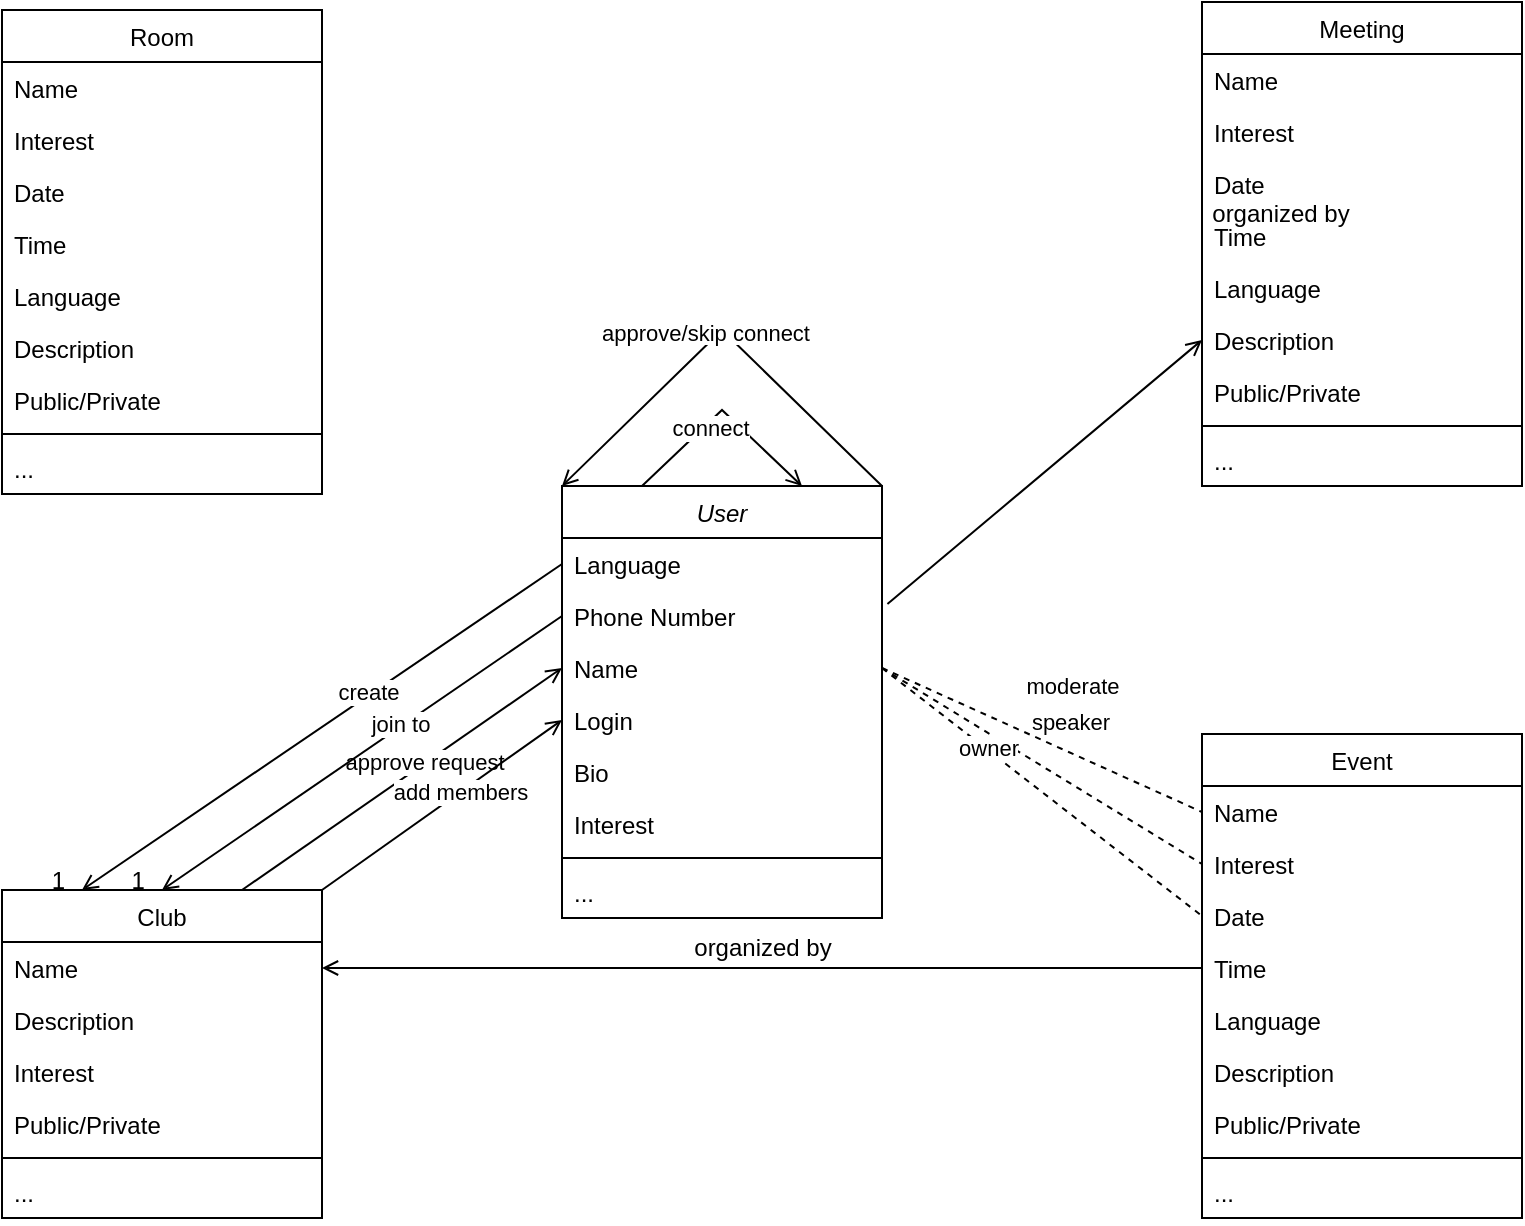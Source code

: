 <mxfile version="22.0.8" type="github">
  <diagram id="C5RBs43oDa-KdzZeNtuy" name="Page-1">
    <mxGraphModel dx="1034" dy="1601" grid="1" gridSize="10" guides="1" tooltips="1" connect="1" arrows="1" fold="1" page="1" pageScale="1" pageWidth="827" pageHeight="1169" math="0" shadow="0">
      <root>
        <mxCell id="WIyWlLk6GJQsqaUBKTNV-0" />
        <mxCell id="WIyWlLk6GJQsqaUBKTNV-1" parent="WIyWlLk6GJQsqaUBKTNV-0" />
        <mxCell id="zkfFHV4jXpPFQw0GAbJ--0" value="User" style="swimlane;fontStyle=2;align=center;verticalAlign=top;childLayout=stackLayout;horizontal=1;startSize=26;horizontalStack=0;resizeParent=1;resizeLast=0;collapsible=1;marginBottom=0;rounded=0;shadow=0;strokeWidth=1;" parent="WIyWlLk6GJQsqaUBKTNV-1" vertex="1">
          <mxGeometry x="320" y="38" width="160" height="216" as="geometry">
            <mxRectangle x="230" y="140" width="160" height="26" as="alternateBounds" />
          </mxGeometry>
        </mxCell>
        <mxCell id="zkfFHV4jXpPFQw0GAbJ--1" value="Language" style="text;align=left;verticalAlign=top;spacingLeft=4;spacingRight=4;overflow=hidden;rotatable=0;points=[[0,0.5],[1,0.5]];portConstraint=eastwest;" parent="zkfFHV4jXpPFQw0GAbJ--0" vertex="1">
          <mxGeometry y="26" width="160" height="26" as="geometry" />
        </mxCell>
        <mxCell id="dwXVUMRsdK6pNkZCPeb2-1" value="Phone Number" style="text;align=left;verticalAlign=top;spacingLeft=4;spacingRight=4;overflow=hidden;rotatable=0;points=[[0,0.5],[1,0.5]];portConstraint=eastwest;rounded=0;shadow=0;html=0;" vertex="1" parent="zkfFHV4jXpPFQw0GAbJ--0">
          <mxGeometry y="52" width="160" height="26" as="geometry" />
        </mxCell>
        <mxCell id="dwXVUMRsdK6pNkZCPeb2-2" value="Name" style="text;align=left;verticalAlign=top;spacingLeft=4;spacingRight=4;overflow=hidden;rotatable=0;points=[[0,0.5],[1,0.5]];portConstraint=eastwest;rounded=0;shadow=0;html=0;" vertex="1" parent="zkfFHV4jXpPFQw0GAbJ--0">
          <mxGeometry y="78" width="160" height="26" as="geometry" />
        </mxCell>
        <mxCell id="dwXVUMRsdK6pNkZCPeb2-74" value="Login" style="text;align=left;verticalAlign=top;spacingLeft=4;spacingRight=4;overflow=hidden;rotatable=0;points=[[0,0.5],[1,0.5]];portConstraint=eastwest;rounded=0;shadow=0;html=0;" vertex="1" parent="zkfFHV4jXpPFQw0GAbJ--0">
          <mxGeometry y="104" width="160" height="26" as="geometry" />
        </mxCell>
        <mxCell id="dwXVUMRsdK6pNkZCPeb2-73" value="Bio" style="text;align=left;verticalAlign=top;spacingLeft=4;spacingRight=4;overflow=hidden;rotatable=0;points=[[0,0.5],[1,0.5]];portConstraint=eastwest;rounded=0;shadow=0;html=0;" vertex="1" parent="zkfFHV4jXpPFQw0GAbJ--0">
          <mxGeometry y="130" width="160" height="26" as="geometry" />
        </mxCell>
        <mxCell id="zkfFHV4jXpPFQw0GAbJ--2" value="Interest" style="text;align=left;verticalAlign=top;spacingLeft=4;spacingRight=4;overflow=hidden;rotatable=0;points=[[0,0.5],[1,0.5]];portConstraint=eastwest;rounded=0;shadow=0;html=0;" parent="zkfFHV4jXpPFQw0GAbJ--0" vertex="1">
          <mxGeometry y="156" width="160" height="26" as="geometry" />
        </mxCell>
        <mxCell id="zkfFHV4jXpPFQw0GAbJ--4" value="" style="line;html=1;strokeWidth=1;align=left;verticalAlign=middle;spacingTop=-1;spacingLeft=3;spacingRight=3;rotatable=0;labelPosition=right;points=[];portConstraint=eastwest;" parent="zkfFHV4jXpPFQw0GAbJ--0" vertex="1">
          <mxGeometry y="182" width="160" height="8" as="geometry" />
        </mxCell>
        <mxCell id="dwXVUMRsdK6pNkZCPeb2-62" value="..." style="text;align=left;verticalAlign=top;spacingLeft=4;spacingRight=4;overflow=hidden;rotatable=0;points=[[0,0.5],[1,0.5]];portConstraint=eastwest;" vertex="1" parent="zkfFHV4jXpPFQw0GAbJ--0">
          <mxGeometry y="190" width="160" height="26" as="geometry" />
        </mxCell>
        <mxCell id="zkfFHV4jXpPFQw0GAbJ--17" value="Event" style="swimlane;fontStyle=0;align=center;verticalAlign=top;childLayout=stackLayout;horizontal=1;startSize=26;horizontalStack=0;resizeParent=1;resizeLast=0;collapsible=1;marginBottom=0;rounded=0;shadow=0;strokeWidth=1;" parent="WIyWlLk6GJQsqaUBKTNV-1" vertex="1">
          <mxGeometry x="640" y="162" width="160" height="242" as="geometry">
            <mxRectangle x="550" y="140" width="160" height="26" as="alternateBounds" />
          </mxGeometry>
        </mxCell>
        <mxCell id="zkfFHV4jXpPFQw0GAbJ--19" value="Name" style="text;align=left;verticalAlign=top;spacingLeft=4;spacingRight=4;overflow=hidden;rotatable=0;points=[[0,0.5],[1,0.5]];portConstraint=eastwest;rounded=0;shadow=0;html=0;" parent="zkfFHV4jXpPFQw0GAbJ--17" vertex="1">
          <mxGeometry y="26" width="160" height="26" as="geometry" />
        </mxCell>
        <mxCell id="zkfFHV4jXpPFQw0GAbJ--18" value="Interest" style="text;align=left;verticalAlign=top;spacingLeft=4;spacingRight=4;overflow=hidden;rotatable=0;points=[[0,0.5],[1,0.5]];portConstraint=eastwest;" parent="zkfFHV4jXpPFQw0GAbJ--17" vertex="1">
          <mxGeometry y="52" width="160" height="26" as="geometry" />
        </mxCell>
        <mxCell id="zkfFHV4jXpPFQw0GAbJ--20" value="Date" style="text;align=left;verticalAlign=top;spacingLeft=4;spacingRight=4;overflow=hidden;rotatable=0;points=[[0,0.5],[1,0.5]];portConstraint=eastwest;rounded=0;shadow=0;html=0;" parent="zkfFHV4jXpPFQw0GAbJ--17" vertex="1">
          <mxGeometry y="78" width="160" height="26" as="geometry" />
        </mxCell>
        <mxCell id="zkfFHV4jXpPFQw0GAbJ--21" value="Time" style="text;align=left;verticalAlign=top;spacingLeft=4;spacingRight=4;overflow=hidden;rotatable=0;points=[[0,0.5],[1,0.5]];portConstraint=eastwest;rounded=0;shadow=0;html=0;" parent="zkfFHV4jXpPFQw0GAbJ--17" vertex="1">
          <mxGeometry y="104" width="160" height="26" as="geometry" />
        </mxCell>
        <mxCell id="zkfFHV4jXpPFQw0GAbJ--22" value="Language" style="text;align=left;verticalAlign=top;spacingLeft=4;spacingRight=4;overflow=hidden;rotatable=0;points=[[0,0.5],[1,0.5]];portConstraint=eastwest;rounded=0;shadow=0;html=0;" parent="zkfFHV4jXpPFQw0GAbJ--17" vertex="1">
          <mxGeometry y="130" width="160" height="26" as="geometry" />
        </mxCell>
        <mxCell id="dwXVUMRsdK6pNkZCPeb2-18" value="Description" style="text;align=left;verticalAlign=top;spacingLeft=4;spacingRight=4;overflow=hidden;rotatable=0;points=[[0,0.5],[1,0.5]];portConstraint=eastwest;rounded=0;shadow=0;html=0;" vertex="1" parent="zkfFHV4jXpPFQw0GAbJ--17">
          <mxGeometry y="156" width="160" height="26" as="geometry" />
        </mxCell>
        <mxCell id="dwXVUMRsdK6pNkZCPeb2-17" value="Public/Private" style="text;align=left;verticalAlign=top;spacingLeft=4;spacingRight=4;overflow=hidden;rotatable=0;points=[[0,0.5],[1,0.5]];portConstraint=eastwest;rounded=0;shadow=0;html=0;" vertex="1" parent="zkfFHV4jXpPFQw0GAbJ--17">
          <mxGeometry y="182" width="160" height="26" as="geometry" />
        </mxCell>
        <mxCell id="zkfFHV4jXpPFQw0GAbJ--23" value="" style="line;html=1;strokeWidth=1;align=left;verticalAlign=middle;spacingTop=-1;spacingLeft=3;spacingRight=3;rotatable=0;labelPosition=right;points=[];portConstraint=eastwest;" parent="zkfFHV4jXpPFQw0GAbJ--17" vertex="1">
          <mxGeometry y="208" width="160" height="8" as="geometry" />
        </mxCell>
        <mxCell id="zkfFHV4jXpPFQw0GAbJ--24" value="..." style="text;align=left;verticalAlign=top;spacingLeft=4;spacingRight=4;overflow=hidden;rotatable=0;points=[[0,0.5],[1,0.5]];portConstraint=eastwest;" parent="zkfFHV4jXpPFQw0GAbJ--17" vertex="1">
          <mxGeometry y="216" width="160" height="26" as="geometry" />
        </mxCell>
        <mxCell id="4vkxwj0buOBXLcgbFXKo-0" value="" style="endArrow=open;shadow=0;strokeWidth=1;rounded=0;endFill=1;elbow=horizontal;entryX=1;entryY=0.5;entryDx=0;entryDy=0;exitX=0;exitY=0.5;exitDx=0;exitDy=0;" parent="WIyWlLk6GJQsqaUBKTNV-1" source="zkfFHV4jXpPFQw0GAbJ--21" target="4vkxwj0buOBXLcgbFXKo-8" edge="1">
          <mxGeometry x="0.5" y="41" relative="1" as="geometry">
            <mxPoint x="480" y="400" as="sourcePoint" />
            <mxPoint x="610" y="250.001" as="targetPoint" />
            <mxPoint x="-40" y="32" as="offset" />
          </mxGeometry>
        </mxCell>
        <mxCell id="4vkxwj0buOBXLcgbFXKo-1" value="" style="resizable=0;align=left;verticalAlign=bottom;labelBackgroundColor=none;fontSize=12;" parent="4vkxwj0buOBXLcgbFXKo-0" connectable="0" vertex="1">
          <mxGeometry x="-1" relative="1" as="geometry">
            <mxPoint y="4" as="offset" />
          </mxGeometry>
        </mxCell>
        <mxCell id="4vkxwj0buOBXLcgbFXKo-3" value="organized by" style="text;html=1;resizable=0;points=[];;align=center;verticalAlign=middle;labelBackgroundColor=none;rounded=0;shadow=0;strokeWidth=1;fontSize=12;" parent="4vkxwj0buOBXLcgbFXKo-0" vertex="1" connectable="0">
          <mxGeometry x="0.5" y="49" relative="1" as="geometry">
            <mxPoint x="110" y="-59" as="offset" />
          </mxGeometry>
        </mxCell>
        <mxCell id="4vkxwj0buOBXLcgbFXKo-7" value="Club" style="swimlane;fontStyle=0;align=center;verticalAlign=top;childLayout=stackLayout;horizontal=1;startSize=26;horizontalStack=0;resizeParent=1;resizeLast=0;collapsible=1;marginBottom=0;rounded=0;shadow=0;strokeWidth=1;" parent="WIyWlLk6GJQsqaUBKTNV-1" vertex="1">
          <mxGeometry x="40" y="240" width="160" height="164" as="geometry">
            <mxRectangle x="-130" y="30" width="160" height="26" as="alternateBounds" />
          </mxGeometry>
        </mxCell>
        <mxCell id="4vkxwj0buOBXLcgbFXKo-8" value="Name" style="text;align=left;verticalAlign=top;spacingLeft=4;spacingRight=4;overflow=hidden;rotatable=0;points=[[0,0.5],[1,0.5]];portConstraint=eastwest;" parent="4vkxwj0buOBXLcgbFXKo-7" vertex="1">
          <mxGeometry y="26" width="160" height="26" as="geometry" />
        </mxCell>
        <mxCell id="dwXVUMRsdK6pNkZCPeb2-19" value="Description" style="text;align=left;verticalAlign=top;spacingLeft=4;spacingRight=4;overflow=hidden;rotatable=0;points=[[0,0.5],[1,0.5]];portConstraint=eastwest;rounded=0;shadow=0;html=0;" vertex="1" parent="4vkxwj0buOBXLcgbFXKo-7">
          <mxGeometry y="52" width="160" height="26" as="geometry" />
        </mxCell>
        <mxCell id="dwXVUMRsdK6pNkZCPeb2-26" value="Interest" style="text;align=left;verticalAlign=top;spacingLeft=4;spacingRight=4;overflow=hidden;rotatable=0;points=[[0,0.5],[1,0.5]];portConstraint=eastwest;rounded=0;shadow=0;html=0;" vertex="1" parent="4vkxwj0buOBXLcgbFXKo-7">
          <mxGeometry y="78" width="160" height="26" as="geometry" />
        </mxCell>
        <mxCell id="4vkxwj0buOBXLcgbFXKo-9" value="Public/Private" style="text;align=left;verticalAlign=top;spacingLeft=4;spacingRight=4;overflow=hidden;rotatable=0;points=[[0,0.5],[1,0.5]];portConstraint=eastwest;rounded=0;shadow=0;html=0;" parent="4vkxwj0buOBXLcgbFXKo-7" vertex="1">
          <mxGeometry y="104" width="160" height="26" as="geometry" />
        </mxCell>
        <mxCell id="4vkxwj0buOBXLcgbFXKo-13" value="" style="line;html=1;strokeWidth=1;align=left;verticalAlign=middle;spacingTop=-1;spacingLeft=3;spacingRight=3;rotatable=0;labelPosition=right;points=[];portConstraint=eastwest;" parent="4vkxwj0buOBXLcgbFXKo-7" vertex="1">
          <mxGeometry y="130" width="160" height="8" as="geometry" />
        </mxCell>
        <mxCell id="4vkxwj0buOBXLcgbFXKo-14" value="..." style="text;align=left;verticalAlign=top;spacingLeft=4;spacingRight=4;overflow=hidden;rotatable=0;points=[[0,0.5],[1,0.5]];portConstraint=eastwest;" parent="4vkxwj0buOBXLcgbFXKo-7" vertex="1">
          <mxGeometry y="138" width="160" height="26" as="geometry" />
        </mxCell>
        <mxCell id="4vkxwj0buOBXLcgbFXKo-15" value="" style="endArrow=open;shadow=0;strokeWidth=1;rounded=0;endFill=1;elbow=horizontal;entryX=0;entryY=0.5;entryDx=0;entryDy=0;exitX=0.75;exitY=0;exitDx=0;exitDy=0;" parent="WIyWlLk6GJQsqaUBKTNV-1" source="4vkxwj0buOBXLcgbFXKo-7" target="dwXVUMRsdK6pNkZCPeb2-2" edge="1">
          <mxGeometry x="0.5" y="41" relative="1" as="geometry">
            <mxPoint x="140" y="215" as="sourcePoint" />
            <mxPoint x="330" y="120" as="targetPoint" />
            <mxPoint x="-40" y="32" as="offset" />
          </mxGeometry>
        </mxCell>
        <mxCell id="4vkxwj0buOBXLcgbFXKo-19" value="approve request" style="edgeLabel;html=1;align=center;verticalAlign=middle;resizable=0;points=[];" parent="4vkxwj0buOBXLcgbFXKo-15" vertex="1" connectable="0">
          <mxGeometry x="0.147" y="1" relative="1" as="geometry">
            <mxPoint as="offset" />
          </mxGeometry>
        </mxCell>
        <mxCell id="4vkxwj0buOBXLcgbFXKo-20" value="" style="endArrow=open;shadow=0;strokeWidth=1;rounded=0;endFill=1;elbow=horizontal;entryX=0.25;entryY=0;entryDx=0;entryDy=0;exitX=0;exitY=0.5;exitDx=0;exitDy=0;" parent="WIyWlLk6GJQsqaUBKTNV-1" source="zkfFHV4jXpPFQw0GAbJ--1" target="4vkxwj0buOBXLcgbFXKo-7" edge="1">
          <mxGeometry x="0.5" y="41" relative="1" as="geometry">
            <mxPoint x="290" y="90" as="sourcePoint" />
            <mxPoint x="90" y="120" as="targetPoint" />
            <mxPoint x="-40" y="32" as="offset" />
          </mxGeometry>
        </mxCell>
        <mxCell id="4vkxwj0buOBXLcgbFXKo-21" value="" style="resizable=0;align=left;verticalAlign=bottom;labelBackgroundColor=none;fontSize=12;" parent="4vkxwj0buOBXLcgbFXKo-20" connectable="0" vertex="1">
          <mxGeometry x="-1" relative="1" as="geometry">
            <mxPoint y="4" as="offset" />
          </mxGeometry>
        </mxCell>
        <mxCell id="4vkxwj0buOBXLcgbFXKo-22" value="1" style="resizable=0;align=right;verticalAlign=bottom;labelBackgroundColor=none;fontSize=12;" parent="4vkxwj0buOBXLcgbFXKo-20" connectable="0" vertex="1">
          <mxGeometry x="1" relative="1" as="geometry">
            <mxPoint x="-7" y="4" as="offset" />
          </mxGeometry>
        </mxCell>
        <mxCell id="4vkxwj0buOBXLcgbFXKo-25" value="create" style="edgeLabel;html=1;align=center;verticalAlign=middle;resizable=0;points=[];" parent="4vkxwj0buOBXLcgbFXKo-20" vertex="1" connectable="0">
          <mxGeometry x="-0.196" y="-2" relative="1" as="geometry">
            <mxPoint as="offset" />
          </mxGeometry>
        </mxCell>
        <mxCell id="dwXVUMRsdK6pNkZCPeb2-11" value="" style="endArrow=none;dashed=1;html=1;rounded=0;exitX=1;exitY=0.5;exitDx=0;exitDy=0;entryX=0;entryY=0.5;entryDx=0;entryDy=0;" edge="1" parent="WIyWlLk6GJQsqaUBKTNV-1" source="dwXVUMRsdK6pNkZCPeb2-2" target="zkfFHV4jXpPFQw0GAbJ--19">
          <mxGeometry width="50" height="50" relative="1" as="geometry">
            <mxPoint x="520" y="90" as="sourcePoint" />
            <mxPoint x="570" y="160" as="targetPoint" />
          </mxGeometry>
        </mxCell>
        <mxCell id="dwXVUMRsdK6pNkZCPeb2-12" value="moderate" style="edgeLabel;html=1;align=center;verticalAlign=middle;resizable=0;points=[];" vertex="1" connectable="0" parent="dwXVUMRsdK6pNkZCPeb2-11">
          <mxGeometry x="-0.353" y="1" relative="1" as="geometry">
            <mxPoint x="42" y="-14" as="offset" />
          </mxGeometry>
        </mxCell>
        <mxCell id="dwXVUMRsdK6pNkZCPeb2-13" value="" style="endArrow=none;dashed=1;html=1;rounded=0;entryX=0;entryY=0.5;entryDx=0;entryDy=0;exitX=1;exitY=0.5;exitDx=0;exitDy=0;" edge="1" parent="WIyWlLk6GJQsqaUBKTNV-1" source="dwXVUMRsdK6pNkZCPeb2-2" target="zkfFHV4jXpPFQw0GAbJ--18">
          <mxGeometry width="50" height="50" relative="1" as="geometry">
            <mxPoint x="470" y="130" as="sourcePoint" />
            <mxPoint x="580" y="188" as="targetPoint" />
          </mxGeometry>
        </mxCell>
        <mxCell id="dwXVUMRsdK6pNkZCPeb2-14" value="speaker" style="edgeLabel;html=1;align=center;verticalAlign=middle;resizable=0;points=[];" vertex="1" connectable="0" parent="dwXVUMRsdK6pNkZCPeb2-13">
          <mxGeometry x="-0.353" y="1" relative="1" as="geometry">
            <mxPoint x="42" y="-4" as="offset" />
          </mxGeometry>
        </mxCell>
        <mxCell id="dwXVUMRsdK6pNkZCPeb2-15" value="" style="endArrow=none;dashed=1;html=1;rounded=0;exitX=1;exitY=0.5;exitDx=0;exitDy=0;entryX=0;entryY=0.5;entryDx=0;entryDy=0;" edge="1" parent="WIyWlLk6GJQsqaUBKTNV-1" source="dwXVUMRsdK6pNkZCPeb2-2" target="zkfFHV4jXpPFQw0GAbJ--20">
          <mxGeometry width="50" height="50" relative="1" as="geometry">
            <mxPoint x="480" y="170" as="sourcePoint" />
            <mxPoint x="580" y="208" as="targetPoint" />
          </mxGeometry>
        </mxCell>
        <mxCell id="dwXVUMRsdK6pNkZCPeb2-16" value="owner" style="edgeLabel;html=1;align=center;verticalAlign=middle;resizable=0;points=[];" vertex="1" connectable="0" parent="dwXVUMRsdK6pNkZCPeb2-15">
          <mxGeometry x="-0.353" y="1" relative="1" as="geometry">
            <mxPoint as="offset" />
          </mxGeometry>
        </mxCell>
        <mxCell id="dwXVUMRsdK6pNkZCPeb2-27" value="" style="endArrow=open;shadow=0;strokeWidth=1;rounded=0;endFill=1;elbow=horizontal;exitX=0;exitY=0.5;exitDx=0;exitDy=0;entryX=0.5;entryY=0;entryDx=0;entryDy=0;" edge="1" parent="WIyWlLk6GJQsqaUBKTNV-1" source="dwXVUMRsdK6pNkZCPeb2-1" target="4vkxwj0buOBXLcgbFXKo-7">
          <mxGeometry x="0.5" y="41" relative="1" as="geometry">
            <mxPoint x="330" y="100" as="sourcePoint" />
            <mxPoint x="140" y="200" as="targetPoint" />
            <mxPoint x="-40" y="32" as="offset" />
          </mxGeometry>
        </mxCell>
        <mxCell id="dwXVUMRsdK6pNkZCPeb2-28" value="" style="resizable=0;align=left;verticalAlign=bottom;labelBackgroundColor=none;fontSize=12;" connectable="0" vertex="1" parent="dwXVUMRsdK6pNkZCPeb2-27">
          <mxGeometry x="-1" relative="1" as="geometry">
            <mxPoint y="4" as="offset" />
          </mxGeometry>
        </mxCell>
        <mxCell id="dwXVUMRsdK6pNkZCPeb2-29" value="1" style="resizable=0;align=right;verticalAlign=bottom;labelBackgroundColor=none;fontSize=12;" connectable="0" vertex="1" parent="dwXVUMRsdK6pNkZCPeb2-27">
          <mxGeometry x="1" relative="1" as="geometry">
            <mxPoint x="-7" y="4" as="offset" />
          </mxGeometry>
        </mxCell>
        <mxCell id="dwXVUMRsdK6pNkZCPeb2-30" value="join to" style="edgeLabel;html=1;align=center;verticalAlign=middle;resizable=0;points=[];" vertex="1" connectable="0" parent="dwXVUMRsdK6pNkZCPeb2-27">
          <mxGeometry x="-0.196" y="-2" relative="1" as="geometry">
            <mxPoint as="offset" />
          </mxGeometry>
        </mxCell>
        <mxCell id="dwXVUMRsdK6pNkZCPeb2-32" value="" style="endArrow=open;shadow=0;strokeWidth=1;rounded=0;endFill=1;elbow=horizontal;exitX=1;exitY=0;exitDx=0;exitDy=0;entryX=0;entryY=0.5;entryDx=0;entryDy=0;" edge="1" parent="WIyWlLk6GJQsqaUBKTNV-1" source="4vkxwj0buOBXLcgbFXKo-7" target="dwXVUMRsdK6pNkZCPeb2-74">
          <mxGeometry x="0.5" y="41" relative="1" as="geometry">
            <mxPoint x="220" y="200" as="sourcePoint" />
            <mxPoint x="319" y="148" as="targetPoint" />
            <mxPoint x="-40" y="32" as="offset" />
          </mxGeometry>
        </mxCell>
        <mxCell id="dwXVUMRsdK6pNkZCPeb2-33" value="add members" style="edgeLabel;html=1;align=center;verticalAlign=middle;resizable=0;points=[];" vertex="1" connectable="0" parent="dwXVUMRsdK6pNkZCPeb2-32">
          <mxGeometry x="0.147" y="1" relative="1" as="geometry">
            <mxPoint as="offset" />
          </mxGeometry>
        </mxCell>
        <mxCell id="dwXVUMRsdK6pNkZCPeb2-34" value="Meeting" style="swimlane;fontStyle=0;align=center;verticalAlign=top;childLayout=stackLayout;horizontal=1;startSize=26;horizontalStack=0;resizeParent=1;resizeLast=0;collapsible=1;marginBottom=0;rounded=0;shadow=0;strokeWidth=1;" vertex="1" parent="WIyWlLk6GJQsqaUBKTNV-1">
          <mxGeometry x="640" y="-204" width="160" height="242" as="geometry">
            <mxRectangle x="550" y="140" width="160" height="26" as="alternateBounds" />
          </mxGeometry>
        </mxCell>
        <mxCell id="dwXVUMRsdK6pNkZCPeb2-35" value="Name" style="text;align=left;verticalAlign=top;spacingLeft=4;spacingRight=4;overflow=hidden;rotatable=0;points=[[0,0.5],[1,0.5]];portConstraint=eastwest;rounded=0;shadow=0;html=0;" vertex="1" parent="dwXVUMRsdK6pNkZCPeb2-34">
          <mxGeometry y="26" width="160" height="26" as="geometry" />
        </mxCell>
        <mxCell id="dwXVUMRsdK6pNkZCPeb2-36" value="Interest" style="text;align=left;verticalAlign=top;spacingLeft=4;spacingRight=4;overflow=hidden;rotatable=0;points=[[0,0.5],[1,0.5]];portConstraint=eastwest;" vertex="1" parent="dwXVUMRsdK6pNkZCPeb2-34">
          <mxGeometry y="52" width="160" height="26" as="geometry" />
        </mxCell>
        <mxCell id="dwXVUMRsdK6pNkZCPeb2-37" value="Date" style="text;align=left;verticalAlign=top;spacingLeft=4;spacingRight=4;overflow=hidden;rotatable=0;points=[[0,0.5],[1,0.5]];portConstraint=eastwest;rounded=0;shadow=0;html=0;" vertex="1" parent="dwXVUMRsdK6pNkZCPeb2-34">
          <mxGeometry y="78" width="160" height="26" as="geometry" />
        </mxCell>
        <mxCell id="dwXVUMRsdK6pNkZCPeb2-38" value="Time" style="text;align=left;verticalAlign=top;spacingLeft=4;spacingRight=4;overflow=hidden;rotatable=0;points=[[0,0.5],[1,0.5]];portConstraint=eastwest;rounded=0;shadow=0;html=0;" vertex="1" parent="dwXVUMRsdK6pNkZCPeb2-34">
          <mxGeometry y="104" width="160" height="26" as="geometry" />
        </mxCell>
        <mxCell id="dwXVUMRsdK6pNkZCPeb2-39" value="Language" style="text;align=left;verticalAlign=top;spacingLeft=4;spacingRight=4;overflow=hidden;rotatable=0;points=[[0,0.5],[1,0.5]];portConstraint=eastwest;rounded=0;shadow=0;html=0;" vertex="1" parent="dwXVUMRsdK6pNkZCPeb2-34">
          <mxGeometry y="130" width="160" height="26" as="geometry" />
        </mxCell>
        <mxCell id="dwXVUMRsdK6pNkZCPeb2-40" value="Description" style="text;align=left;verticalAlign=top;spacingLeft=4;spacingRight=4;overflow=hidden;rotatable=0;points=[[0,0.5],[1,0.5]];portConstraint=eastwest;rounded=0;shadow=0;html=0;" vertex="1" parent="dwXVUMRsdK6pNkZCPeb2-34">
          <mxGeometry y="156" width="160" height="26" as="geometry" />
        </mxCell>
        <mxCell id="dwXVUMRsdK6pNkZCPeb2-41" value="Public/Private" style="text;align=left;verticalAlign=top;spacingLeft=4;spacingRight=4;overflow=hidden;rotatable=0;points=[[0,0.5],[1,0.5]];portConstraint=eastwest;rounded=0;shadow=0;html=0;" vertex="1" parent="dwXVUMRsdK6pNkZCPeb2-34">
          <mxGeometry y="182" width="160" height="26" as="geometry" />
        </mxCell>
        <mxCell id="dwXVUMRsdK6pNkZCPeb2-42" value="" style="line;html=1;strokeWidth=1;align=left;verticalAlign=middle;spacingTop=-1;spacingLeft=3;spacingRight=3;rotatable=0;labelPosition=right;points=[];portConstraint=eastwest;" vertex="1" parent="dwXVUMRsdK6pNkZCPeb2-34">
          <mxGeometry y="208" width="160" height="8" as="geometry" />
        </mxCell>
        <mxCell id="dwXVUMRsdK6pNkZCPeb2-43" value="..." style="text;align=left;verticalAlign=top;spacingLeft=4;spacingRight=4;overflow=hidden;rotatable=0;points=[[0,0.5],[1,0.5]];portConstraint=eastwest;" vertex="1" parent="dwXVUMRsdK6pNkZCPeb2-34">
          <mxGeometry y="216" width="160" height="26" as="geometry" />
        </mxCell>
        <mxCell id="dwXVUMRsdK6pNkZCPeb2-44" value="" style="endArrow=open;shadow=0;strokeWidth=1;rounded=0;endFill=1;elbow=horizontal;entryX=0;entryY=0.5;entryDx=0;entryDy=0;exitX=1.017;exitY=0.269;exitDx=0;exitDy=0;exitPerimeter=0;" edge="1" parent="WIyWlLk6GJQsqaUBKTNV-1" source="dwXVUMRsdK6pNkZCPeb2-1" target="dwXVUMRsdK6pNkZCPeb2-40">
          <mxGeometry x="0.5" y="41" relative="1" as="geometry">
            <mxPoint x="650" y="247" as="sourcePoint" />
            <mxPoint x="210" y="247" as="targetPoint" />
            <mxPoint x="-40" y="32" as="offset" />
          </mxGeometry>
        </mxCell>
        <mxCell id="dwXVUMRsdK6pNkZCPeb2-45" value="" style="resizable=0;align=left;verticalAlign=bottom;labelBackgroundColor=none;fontSize=12;" connectable="0" vertex="1" parent="dwXVUMRsdK6pNkZCPeb2-44">
          <mxGeometry x="-1" relative="1" as="geometry">
            <mxPoint y="4" as="offset" />
          </mxGeometry>
        </mxCell>
        <mxCell id="dwXVUMRsdK6pNkZCPeb2-46" value="organized by" style="text;html=1;resizable=0;points=[];;align=center;verticalAlign=middle;labelBackgroundColor=none;rounded=0;shadow=0;strokeWidth=1;fontSize=12;" vertex="1" connectable="0" parent="dwXVUMRsdK6pNkZCPeb2-44">
          <mxGeometry x="0.5" y="49" relative="1" as="geometry">
            <mxPoint x="110" y="-59" as="offset" />
          </mxGeometry>
        </mxCell>
        <mxCell id="dwXVUMRsdK6pNkZCPeb2-53" value="" style="endArrow=open;shadow=0;strokeWidth=1;rounded=0;endFill=1;elbow=horizontal;exitX=0.25;exitY=0;exitDx=0;exitDy=0;entryX=0.75;entryY=0;entryDx=0;entryDy=0;" edge="1" parent="WIyWlLk6GJQsqaUBKTNV-1" source="zkfFHV4jXpPFQw0GAbJ--0" target="zkfFHV4jXpPFQw0GAbJ--0">
          <mxGeometry x="0.5" y="41" relative="1" as="geometry">
            <mxPoint x="290" y="-60" as="sourcePoint" />
            <mxPoint x="370" y="-120" as="targetPoint" />
            <mxPoint x="-40" y="32" as="offset" />
            <Array as="points">
              <mxPoint x="400" />
            </Array>
          </mxGeometry>
        </mxCell>
        <mxCell id="dwXVUMRsdK6pNkZCPeb2-54" value="" style="resizable=0;align=left;verticalAlign=bottom;labelBackgroundColor=none;fontSize=12;" connectable="0" vertex="1" parent="dwXVUMRsdK6pNkZCPeb2-53">
          <mxGeometry x="-1" relative="1" as="geometry">
            <mxPoint y="4" as="offset" />
          </mxGeometry>
        </mxCell>
        <mxCell id="dwXVUMRsdK6pNkZCPeb2-56" value="connect" style="edgeLabel;html=1;align=center;verticalAlign=middle;resizable=0;points=[];" vertex="1" connectable="0" parent="dwXVUMRsdK6pNkZCPeb2-53">
          <mxGeometry x="-0.196" y="-2" relative="1" as="geometry">
            <mxPoint as="offset" />
          </mxGeometry>
        </mxCell>
        <mxCell id="dwXVUMRsdK6pNkZCPeb2-57" value="approve/skip connect" style="endArrow=open;shadow=0;strokeWidth=1;rounded=0;endFill=1;elbow=horizontal;exitX=1;exitY=0;exitDx=0;exitDy=0;entryX=0;entryY=0;entryDx=0;entryDy=0;" edge="1" parent="WIyWlLk6GJQsqaUBKTNV-1" source="zkfFHV4jXpPFQw0GAbJ--0" target="zkfFHV4jXpPFQw0GAbJ--0">
          <mxGeometry x="0.056" y="-5" relative="1" as="geometry">
            <mxPoint x="360" y="-62" as="sourcePoint" />
            <mxPoint x="440" y="-62" as="targetPoint" />
            <mxPoint as="offset" />
            <Array as="points">
              <mxPoint x="400" y="-40" />
            </Array>
          </mxGeometry>
        </mxCell>
        <mxCell id="dwXVUMRsdK6pNkZCPeb2-58" value="" style="resizable=0;align=left;verticalAlign=bottom;labelBackgroundColor=none;fontSize=12;" connectable="0" vertex="1" parent="dwXVUMRsdK6pNkZCPeb2-57">
          <mxGeometry x="-1" relative="1" as="geometry">
            <mxPoint y="4" as="offset" />
          </mxGeometry>
        </mxCell>
        <mxCell id="dwXVUMRsdK6pNkZCPeb2-63" value="Room" style="swimlane;fontStyle=0;align=center;verticalAlign=top;childLayout=stackLayout;horizontal=1;startSize=26;horizontalStack=0;resizeParent=1;resizeLast=0;collapsible=1;marginBottom=0;rounded=0;shadow=0;strokeWidth=1;" vertex="1" parent="WIyWlLk6GJQsqaUBKTNV-1">
          <mxGeometry x="40" y="-200" width="160" height="242" as="geometry">
            <mxRectangle x="550" y="140" width="160" height="26" as="alternateBounds" />
          </mxGeometry>
        </mxCell>
        <mxCell id="dwXVUMRsdK6pNkZCPeb2-64" value="Name" style="text;align=left;verticalAlign=top;spacingLeft=4;spacingRight=4;overflow=hidden;rotatable=0;points=[[0,0.5],[1,0.5]];portConstraint=eastwest;rounded=0;shadow=0;html=0;" vertex="1" parent="dwXVUMRsdK6pNkZCPeb2-63">
          <mxGeometry y="26" width="160" height="26" as="geometry" />
        </mxCell>
        <mxCell id="dwXVUMRsdK6pNkZCPeb2-65" value="Interest" style="text;align=left;verticalAlign=top;spacingLeft=4;spacingRight=4;overflow=hidden;rotatable=0;points=[[0,0.5],[1,0.5]];portConstraint=eastwest;" vertex="1" parent="dwXVUMRsdK6pNkZCPeb2-63">
          <mxGeometry y="52" width="160" height="26" as="geometry" />
        </mxCell>
        <mxCell id="dwXVUMRsdK6pNkZCPeb2-66" value="Date" style="text;align=left;verticalAlign=top;spacingLeft=4;spacingRight=4;overflow=hidden;rotatable=0;points=[[0,0.5],[1,0.5]];portConstraint=eastwest;rounded=0;shadow=0;html=0;" vertex="1" parent="dwXVUMRsdK6pNkZCPeb2-63">
          <mxGeometry y="78" width="160" height="26" as="geometry" />
        </mxCell>
        <mxCell id="dwXVUMRsdK6pNkZCPeb2-67" value="Time" style="text;align=left;verticalAlign=top;spacingLeft=4;spacingRight=4;overflow=hidden;rotatable=0;points=[[0,0.5],[1,0.5]];portConstraint=eastwest;rounded=0;shadow=0;html=0;" vertex="1" parent="dwXVUMRsdK6pNkZCPeb2-63">
          <mxGeometry y="104" width="160" height="26" as="geometry" />
        </mxCell>
        <mxCell id="dwXVUMRsdK6pNkZCPeb2-68" value="Language" style="text;align=left;verticalAlign=top;spacingLeft=4;spacingRight=4;overflow=hidden;rotatable=0;points=[[0,0.5],[1,0.5]];portConstraint=eastwest;rounded=0;shadow=0;html=0;" vertex="1" parent="dwXVUMRsdK6pNkZCPeb2-63">
          <mxGeometry y="130" width="160" height="26" as="geometry" />
        </mxCell>
        <mxCell id="dwXVUMRsdK6pNkZCPeb2-69" value="Description" style="text;align=left;verticalAlign=top;spacingLeft=4;spacingRight=4;overflow=hidden;rotatable=0;points=[[0,0.5],[1,0.5]];portConstraint=eastwest;rounded=0;shadow=0;html=0;" vertex="1" parent="dwXVUMRsdK6pNkZCPeb2-63">
          <mxGeometry y="156" width="160" height="26" as="geometry" />
        </mxCell>
        <mxCell id="dwXVUMRsdK6pNkZCPeb2-70" value="Public/Private" style="text;align=left;verticalAlign=top;spacingLeft=4;spacingRight=4;overflow=hidden;rotatable=0;points=[[0,0.5],[1,0.5]];portConstraint=eastwest;rounded=0;shadow=0;html=0;" vertex="1" parent="dwXVUMRsdK6pNkZCPeb2-63">
          <mxGeometry y="182" width="160" height="26" as="geometry" />
        </mxCell>
        <mxCell id="dwXVUMRsdK6pNkZCPeb2-71" value="" style="line;html=1;strokeWidth=1;align=left;verticalAlign=middle;spacingTop=-1;spacingLeft=3;spacingRight=3;rotatable=0;labelPosition=right;points=[];portConstraint=eastwest;" vertex="1" parent="dwXVUMRsdK6pNkZCPeb2-63">
          <mxGeometry y="208" width="160" height="8" as="geometry" />
        </mxCell>
        <mxCell id="dwXVUMRsdK6pNkZCPeb2-72" value="..." style="text;align=left;verticalAlign=top;spacingLeft=4;spacingRight=4;overflow=hidden;rotatable=0;points=[[0,0.5],[1,0.5]];portConstraint=eastwest;" vertex="1" parent="dwXVUMRsdK6pNkZCPeb2-63">
          <mxGeometry y="216" width="160" height="26" as="geometry" />
        </mxCell>
      </root>
    </mxGraphModel>
  </diagram>
</mxfile>
